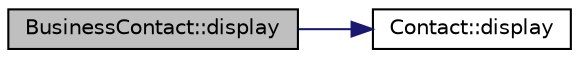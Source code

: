 digraph "BusinessContact::display"
{
  edge [fontname="Helvetica",fontsize="10",labelfontname="Helvetica",labelfontsize="10"];
  node [fontname="Helvetica",fontsize="10",shape=record];
  rankdir="LR";
  Node1 [label="BusinessContact::display",height=0.2,width=0.4,color="black", fillcolor="grey75", style="filled", fontcolor="black"];
  Node1 -> Node2 [color="midnightblue",fontsize="10",style="solid"];
  Node2 [label="Contact::display",height=0.2,width=0.4,color="black", fillcolor="white", style="filled",URL="$classContact.html#a1a7b491fba3111a679bfae344d75d19d"];
}
